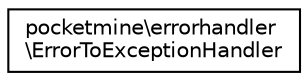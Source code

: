 digraph "Graphical Class Hierarchy"
{
 // INTERACTIVE_SVG=YES
 // LATEX_PDF_SIZE
  edge [fontname="Helvetica",fontsize="10",labelfontname="Helvetica",labelfontsize="10"];
  node [fontname="Helvetica",fontsize="10",shape=record];
  rankdir="LR";
  Node0 [label="pocketmine\\errorhandler\l\\ErrorToExceptionHandler",height=0.2,width=0.4,color="black", fillcolor="white", style="filled",URL="$df/d6a/classpocketmine_1_1errorhandler_1_1_error_to_exception_handler.html",tooltip=" "];
}
